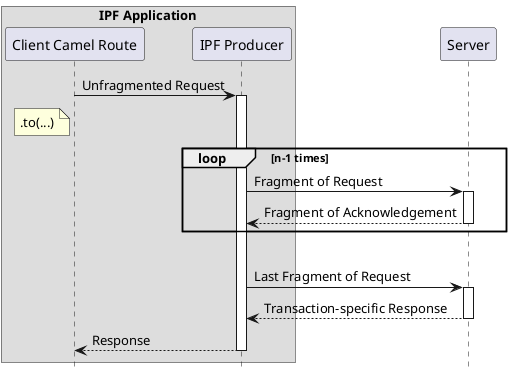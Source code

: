 @startuml
hide footbox


box "IPF Application"
participant "Client Camel Route" as Client
participant "IPF Producer" as PRO
end box
participant Server

Client -> PRO: Unfragmented Request
note left of Client: .to(...)
activate PRO
loop n-1 times
    PRO -> Server : Fragment of Request
    activate Server
    Server --> PRO : Fragment of Acknowledgement
    deactivate Server
end
|||

PRO -> Server : Last Fragment of Request
activate Server
Server --> PRO: Transaction-specific Response
deactivate Server

PRO --> Client : Response
deactivate PRO

@enduml